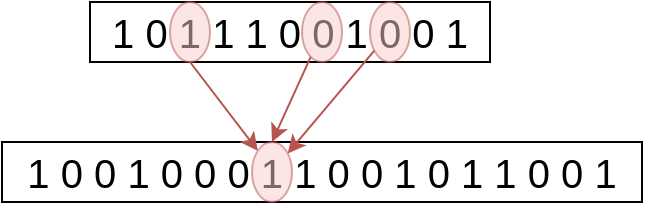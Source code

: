 <mxfile>
    <diagram id="3szIqzGHPbS1gd0lIrZR" name="ページ1">
        <mxGraphModel dx="454" dy="376" grid="1" gridSize="10" guides="1" tooltips="1" connect="1" arrows="1" fold="1" page="1" pageScale="1" pageWidth="827" pageHeight="1169" math="1" shadow="0">
            <root>
                <mxCell id="0"/>
                <mxCell id="1" parent="0"/>
                <mxCell id="2" value="&lt;font style=&quot;font-size: 20px;&quot;&gt;1 0 1 1 1 0 0 1 0 0 1&lt;/font&gt;" style="whiteSpace=wrap;html=1;" vertex="1" parent="1">
                    <mxGeometry x="120" y="80" width="200" height="30" as="geometry"/>
                </mxCell>
                <mxCell id="5" value="&lt;span style=&quot;font-size: 20px;&quot;&gt;1 0 0 1 0 0 0 1 1 0 0 1 0 1 1 0 0 1&lt;/span&gt;" style="whiteSpace=wrap;html=1;" vertex="1" parent="1">
                    <mxGeometry x="76" y="150" width="320" height="30" as="geometry"/>
                </mxCell>
                <mxCell id="6" value="" style="ellipse;whiteSpace=wrap;html=1;fillColor=#f8cecc;strokeColor=#b85450;opacity=50;" vertex="1" parent="1">
                    <mxGeometry x="201" y="150" width="20" height="30" as="geometry"/>
                </mxCell>
                <mxCell id="10" style="edgeStyle=none;html=1;exitX=0.5;exitY=1;exitDx=0;exitDy=0;entryX=0;entryY=0;entryDx=0;entryDy=0;fillColor=#f8cecc;strokeColor=#b85450;" edge="1" parent="1" source="7" target="6">
                    <mxGeometry relative="1" as="geometry"/>
                </mxCell>
                <mxCell id="7" value="" style="ellipse;whiteSpace=wrap;html=1;fillColor=#f8cecc;strokeColor=#b85450;opacity=50;" vertex="1" parent="1">
                    <mxGeometry x="160" y="80" width="20" height="30" as="geometry"/>
                </mxCell>
                <mxCell id="11" style="edgeStyle=none;html=1;entryX=0.5;entryY=0;entryDx=0;entryDy=0;fillColor=#f8cecc;strokeColor=#b85450;" edge="1" parent="1" source="8" target="6">
                    <mxGeometry relative="1" as="geometry"/>
                </mxCell>
                <mxCell id="8" value="" style="ellipse;whiteSpace=wrap;html=1;fillColor=#f8cecc;strokeColor=#b85450;opacity=50;" vertex="1" parent="1">
                    <mxGeometry x="226" y="80" width="20" height="30" as="geometry"/>
                </mxCell>
                <mxCell id="12" style="edgeStyle=none;html=1;fillColor=#f8cecc;strokeColor=#b85450;" edge="1" parent="1" source="9" target="6">
                    <mxGeometry relative="1" as="geometry"/>
                </mxCell>
                <mxCell id="9" value="" style="ellipse;whiteSpace=wrap;html=1;fillColor=#f8cecc;strokeColor=#b85450;opacity=50;" vertex="1" parent="1">
                    <mxGeometry x="260" y="80" width="20" height="30" as="geometry"/>
                </mxCell>
            </root>
        </mxGraphModel>
    </diagram>
</mxfile>